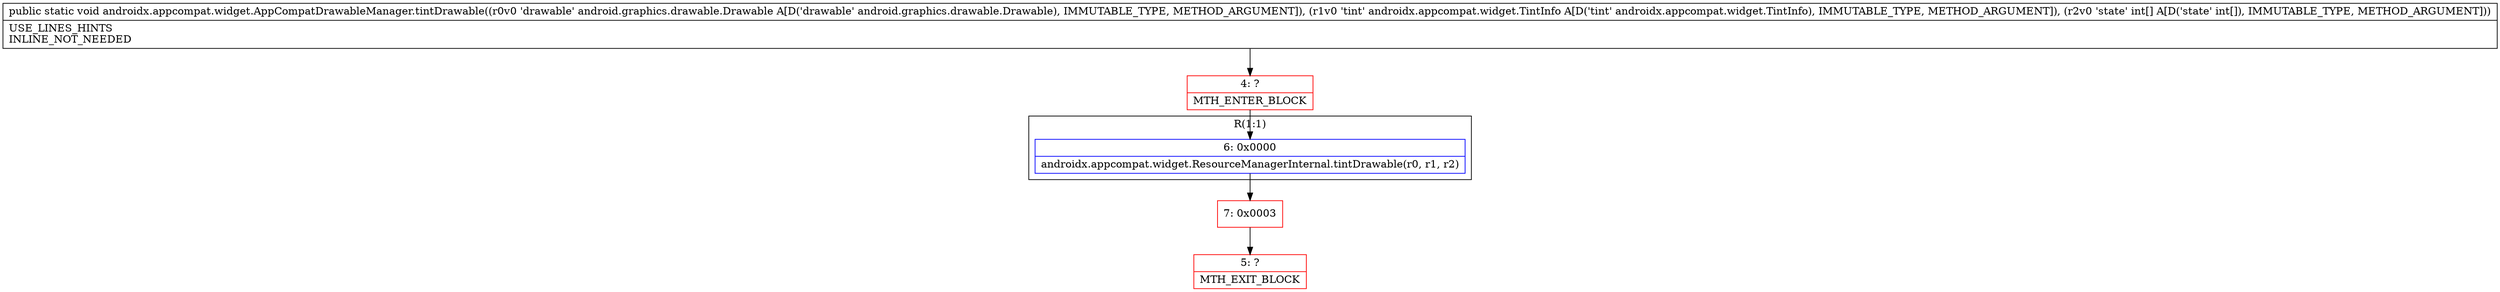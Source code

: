 digraph "CFG forandroidx.appcompat.widget.AppCompatDrawableManager.tintDrawable(Landroid\/graphics\/drawable\/Drawable;Landroidx\/appcompat\/widget\/TintInfo;[I)V" {
subgraph cluster_Region_1696273428 {
label = "R(1:1)";
node [shape=record,color=blue];
Node_6 [shape=record,label="{6\:\ 0x0000|androidx.appcompat.widget.ResourceManagerInternal.tintDrawable(r0, r1, r2)\l}"];
}
Node_4 [shape=record,color=red,label="{4\:\ ?|MTH_ENTER_BLOCK\l}"];
Node_7 [shape=record,color=red,label="{7\:\ 0x0003}"];
Node_5 [shape=record,color=red,label="{5\:\ ?|MTH_EXIT_BLOCK\l}"];
MethodNode[shape=record,label="{public static void androidx.appcompat.widget.AppCompatDrawableManager.tintDrawable((r0v0 'drawable' android.graphics.drawable.Drawable A[D('drawable' android.graphics.drawable.Drawable), IMMUTABLE_TYPE, METHOD_ARGUMENT]), (r1v0 'tint' androidx.appcompat.widget.TintInfo A[D('tint' androidx.appcompat.widget.TintInfo), IMMUTABLE_TYPE, METHOD_ARGUMENT]), (r2v0 'state' int[] A[D('state' int[]), IMMUTABLE_TYPE, METHOD_ARGUMENT]))  | USE_LINES_HINTS\lINLINE_NOT_NEEDED\l}"];
MethodNode -> Node_4;Node_6 -> Node_7;
Node_4 -> Node_6;
Node_7 -> Node_5;
}

